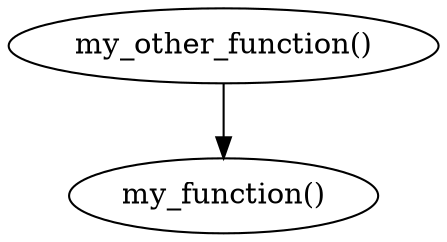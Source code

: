 // Function Hierarchy
digraph {
	my_function [label="my_function()"]
	my_other_function [label="my_other_function()"]
	my_other_function -> my_function
}
